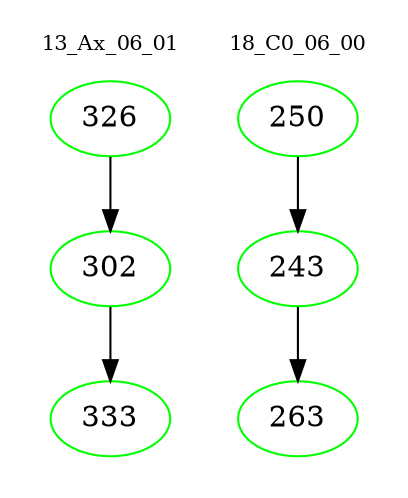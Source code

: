 digraph{
subgraph cluster_0 {
color = white
label = "13_Ax_06_01";
fontsize=10;
T0_326 [label="326", color="green"]
T0_326 -> T0_302 [color="black"]
T0_302 [label="302", color="green"]
T0_302 -> T0_333 [color="black"]
T0_333 [label="333", color="green"]
}
subgraph cluster_1 {
color = white
label = "18_C0_06_00";
fontsize=10;
T1_250 [label="250", color="green"]
T1_250 -> T1_243 [color="black"]
T1_243 [label="243", color="green"]
T1_243 -> T1_263 [color="black"]
T1_263 [label="263", color="green"]
}
}
